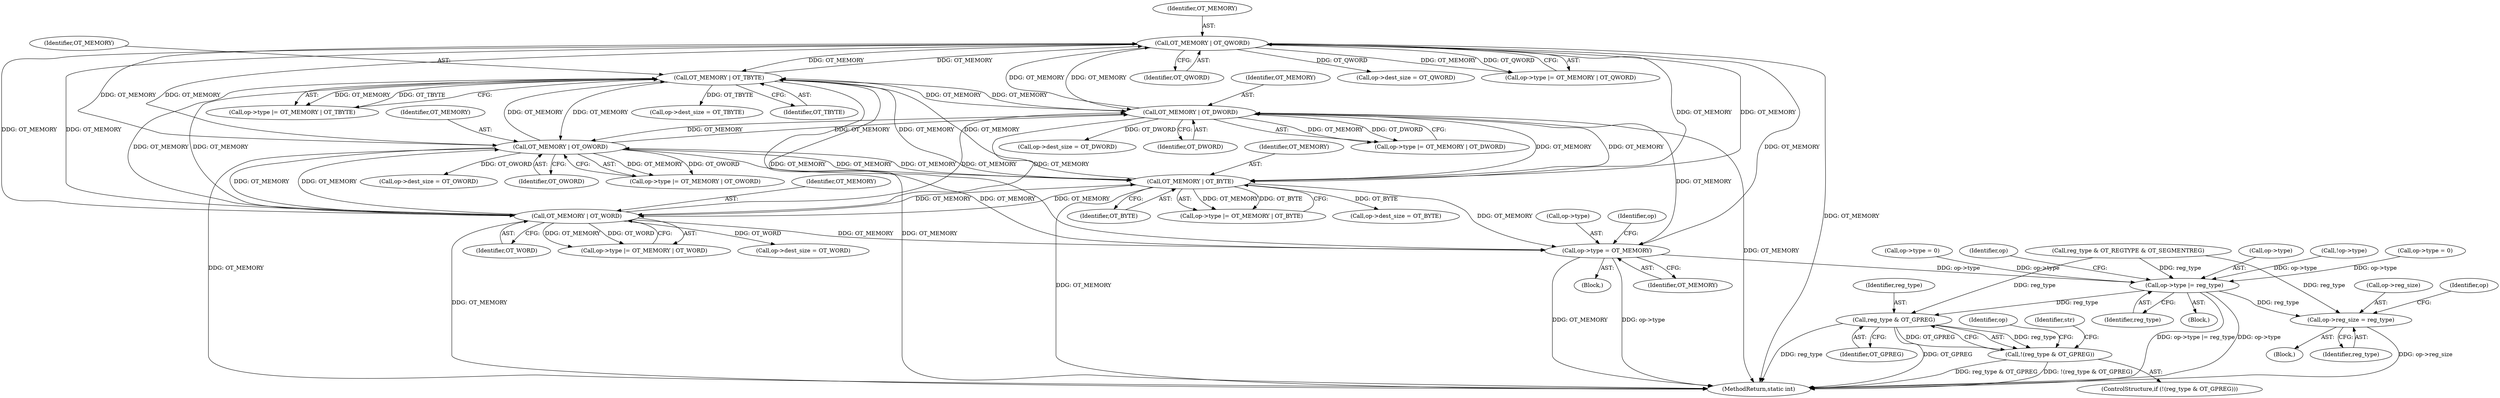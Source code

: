 digraph "0_radare2_9b46d38dd3c4de6048a488b655c7319f845af185@pointer" {
"1000326" [label="(Call,op->type = OT_MEMORY)"];
"1000247" [label="(Call,OT_MEMORY | OT_QWORD)"];
"1000297" [label="(Call,OT_MEMORY | OT_TBYTE)"];
"1000222" [label="(Call,OT_MEMORY | OT_DWORD)"];
"1000272" [label="(Call,OT_MEMORY | OT_OWORD)"];
"1000172" [label="(Call,OT_MEMORY | OT_BYTE)"];
"1000197" [label="(Call,OT_MEMORY | OT_WORD)"];
"1000577" [label="(Call,op->type |= reg_type)"];
"1000582" [label="(Call,op->reg_size = reg_type)"];
"1000594" [label="(Call,reg_type & OT_GPREG)"];
"1000593" [label="(Call,!(reg_type & OT_GPREG))"];
"1000327" [label="(Call,op->type)"];
"1000175" [label="(Call,op->dest_size = OT_BYTE)"];
"1000578" [label="(Call,op->type)"];
"1000249" [label="(Identifier,OT_QWORD)"];
"1000321" [label="(Call,!op->type)"];
"1000272" [label="(Call,OT_MEMORY | OT_OWORD)"];
"1000363" [label="(Identifier,str)"];
"1000268" [label="(Call,op->type |= OT_MEMORY | OT_OWORD)"];
"1000200" [label="(Call,op->dest_size = OT_WORD)"];
"1000583" [label="(Call,op->reg_size)"];
"1000330" [label="(Identifier,OT_MEMORY)"];
"1000168" [label="(Call,op->type |= OT_MEMORY | OT_BYTE)"];
"1000273" [label="(Identifier,OT_MEMORY)"];
"1000173" [label="(Identifier,OT_MEMORY)"];
"1000325" [label="(Block,)"];
"1000300" [label="(Call,op->dest_size = OT_TBYTE)"];
"1000598" [label="(Call,op->type = 0)"];
"1000223" [label="(Identifier,OT_MEMORY)"];
"1000596" [label="(Identifier,OT_GPREG)"];
"1000174" [label="(Identifier,OT_BYTE)"];
"1000577" [label="(Call,op->type |= reg_type)"];
"1000275" [label="(Call,op->dest_size = OT_OWORD)"];
"1000222" [label="(Call,OT_MEMORY | OT_DWORD)"];
"1000198" [label="(Identifier,OT_MEMORY)"];
"1000297" [label="(Call,OT_MEMORY | OT_TBYTE)"];
"1000274" [label="(Identifier,OT_OWORD)"];
"1000197" [label="(Call,OT_MEMORY | OT_WORD)"];
"1000298" [label="(Identifier,OT_MEMORY)"];
"1000589" [label="(Identifier,op)"];
"1000193" [label="(Call,op->type |= OT_MEMORY | OT_WORD)"];
"1000326" [label="(Call,op->type = OT_MEMORY)"];
"1000479" [label="(Block,)"];
"1000489" [label="(Call,op->type = 0)"];
"1000199" [label="(Identifier,OT_WORD)"];
"1000333" [label="(Identifier,op)"];
"1000225" [label="(Call,op->dest_size = OT_DWORD)"];
"1000582" [label="(Call,op->reg_size = reg_type)"];
"1000248" [label="(Identifier,OT_MEMORY)"];
"1000586" [label="(Identifier,reg_type)"];
"1000247" [label="(Call,OT_MEMORY | OT_QWORD)"];
"1000593" [label="(Call,!(reg_type & OT_GPREG))"];
"1000944" [label="(MethodReturn,static int)"];
"1000224" [label="(Identifier,OT_DWORD)"];
"1000576" [label="(Block,)"];
"1000548" [label="(Call,reg_type & OT_REGTYPE & OT_SEGMENTREG)"];
"1000592" [label="(ControlStructure,if (!(reg_type & OT_GPREG)))"];
"1000250" [label="(Call,op->dest_size = OT_QWORD)"];
"1000243" [label="(Call,op->type |= OT_MEMORY | OT_QWORD)"];
"1000299" [label="(Identifier,OT_TBYTE)"];
"1000218" [label="(Call,op->type |= OT_MEMORY | OT_DWORD)"];
"1000600" [label="(Identifier,op)"];
"1000594" [label="(Call,reg_type & OT_GPREG)"];
"1000584" [label="(Identifier,op)"];
"1000172" [label="(Call,OT_MEMORY | OT_BYTE)"];
"1000293" [label="(Call,op->type |= OT_MEMORY | OT_TBYTE)"];
"1000595" [label="(Identifier,reg_type)"];
"1000581" [label="(Identifier,reg_type)"];
"1000326" -> "1000325"  [label="AST: "];
"1000326" -> "1000330"  [label="CFG: "];
"1000327" -> "1000326"  [label="AST: "];
"1000330" -> "1000326"  [label="AST: "];
"1000333" -> "1000326"  [label="CFG: "];
"1000326" -> "1000944"  [label="DDG: OT_MEMORY"];
"1000326" -> "1000944"  [label="DDG: op->type"];
"1000247" -> "1000326"  [label="DDG: OT_MEMORY"];
"1000297" -> "1000326"  [label="DDG: OT_MEMORY"];
"1000222" -> "1000326"  [label="DDG: OT_MEMORY"];
"1000272" -> "1000326"  [label="DDG: OT_MEMORY"];
"1000172" -> "1000326"  [label="DDG: OT_MEMORY"];
"1000197" -> "1000326"  [label="DDG: OT_MEMORY"];
"1000326" -> "1000577"  [label="DDG: op->type"];
"1000247" -> "1000243"  [label="AST: "];
"1000247" -> "1000249"  [label="CFG: "];
"1000248" -> "1000247"  [label="AST: "];
"1000249" -> "1000247"  [label="AST: "];
"1000243" -> "1000247"  [label="CFG: "];
"1000247" -> "1000944"  [label="DDG: OT_MEMORY"];
"1000247" -> "1000172"  [label="DDG: OT_MEMORY"];
"1000247" -> "1000197"  [label="DDG: OT_MEMORY"];
"1000247" -> "1000222"  [label="DDG: OT_MEMORY"];
"1000247" -> "1000243"  [label="DDG: OT_MEMORY"];
"1000247" -> "1000243"  [label="DDG: OT_QWORD"];
"1000297" -> "1000247"  [label="DDG: OT_MEMORY"];
"1000222" -> "1000247"  [label="DDG: OT_MEMORY"];
"1000272" -> "1000247"  [label="DDG: OT_MEMORY"];
"1000172" -> "1000247"  [label="DDG: OT_MEMORY"];
"1000197" -> "1000247"  [label="DDG: OT_MEMORY"];
"1000247" -> "1000250"  [label="DDG: OT_QWORD"];
"1000247" -> "1000272"  [label="DDG: OT_MEMORY"];
"1000247" -> "1000297"  [label="DDG: OT_MEMORY"];
"1000297" -> "1000293"  [label="AST: "];
"1000297" -> "1000299"  [label="CFG: "];
"1000298" -> "1000297"  [label="AST: "];
"1000299" -> "1000297"  [label="AST: "];
"1000293" -> "1000297"  [label="CFG: "];
"1000297" -> "1000944"  [label="DDG: OT_MEMORY"];
"1000297" -> "1000172"  [label="DDG: OT_MEMORY"];
"1000297" -> "1000197"  [label="DDG: OT_MEMORY"];
"1000297" -> "1000222"  [label="DDG: OT_MEMORY"];
"1000297" -> "1000272"  [label="DDG: OT_MEMORY"];
"1000297" -> "1000293"  [label="DDG: OT_MEMORY"];
"1000297" -> "1000293"  [label="DDG: OT_TBYTE"];
"1000222" -> "1000297"  [label="DDG: OT_MEMORY"];
"1000272" -> "1000297"  [label="DDG: OT_MEMORY"];
"1000172" -> "1000297"  [label="DDG: OT_MEMORY"];
"1000197" -> "1000297"  [label="DDG: OT_MEMORY"];
"1000297" -> "1000300"  [label="DDG: OT_TBYTE"];
"1000222" -> "1000218"  [label="AST: "];
"1000222" -> "1000224"  [label="CFG: "];
"1000223" -> "1000222"  [label="AST: "];
"1000224" -> "1000222"  [label="AST: "];
"1000218" -> "1000222"  [label="CFG: "];
"1000222" -> "1000944"  [label="DDG: OT_MEMORY"];
"1000222" -> "1000172"  [label="DDG: OT_MEMORY"];
"1000222" -> "1000197"  [label="DDG: OT_MEMORY"];
"1000222" -> "1000218"  [label="DDG: OT_MEMORY"];
"1000222" -> "1000218"  [label="DDG: OT_DWORD"];
"1000272" -> "1000222"  [label="DDG: OT_MEMORY"];
"1000172" -> "1000222"  [label="DDG: OT_MEMORY"];
"1000197" -> "1000222"  [label="DDG: OT_MEMORY"];
"1000222" -> "1000225"  [label="DDG: OT_DWORD"];
"1000222" -> "1000272"  [label="DDG: OT_MEMORY"];
"1000272" -> "1000268"  [label="AST: "];
"1000272" -> "1000274"  [label="CFG: "];
"1000273" -> "1000272"  [label="AST: "];
"1000274" -> "1000272"  [label="AST: "];
"1000268" -> "1000272"  [label="CFG: "];
"1000272" -> "1000944"  [label="DDG: OT_MEMORY"];
"1000272" -> "1000172"  [label="DDG: OT_MEMORY"];
"1000272" -> "1000197"  [label="DDG: OT_MEMORY"];
"1000272" -> "1000268"  [label="DDG: OT_MEMORY"];
"1000272" -> "1000268"  [label="DDG: OT_OWORD"];
"1000172" -> "1000272"  [label="DDG: OT_MEMORY"];
"1000197" -> "1000272"  [label="DDG: OT_MEMORY"];
"1000272" -> "1000275"  [label="DDG: OT_OWORD"];
"1000172" -> "1000168"  [label="AST: "];
"1000172" -> "1000174"  [label="CFG: "];
"1000173" -> "1000172"  [label="AST: "];
"1000174" -> "1000172"  [label="AST: "];
"1000168" -> "1000172"  [label="CFG: "];
"1000172" -> "1000944"  [label="DDG: OT_MEMORY"];
"1000172" -> "1000168"  [label="DDG: OT_MEMORY"];
"1000172" -> "1000168"  [label="DDG: OT_BYTE"];
"1000197" -> "1000172"  [label="DDG: OT_MEMORY"];
"1000172" -> "1000175"  [label="DDG: OT_BYTE"];
"1000172" -> "1000197"  [label="DDG: OT_MEMORY"];
"1000197" -> "1000193"  [label="AST: "];
"1000197" -> "1000199"  [label="CFG: "];
"1000198" -> "1000197"  [label="AST: "];
"1000199" -> "1000197"  [label="AST: "];
"1000193" -> "1000197"  [label="CFG: "];
"1000197" -> "1000944"  [label="DDG: OT_MEMORY"];
"1000197" -> "1000193"  [label="DDG: OT_MEMORY"];
"1000197" -> "1000193"  [label="DDG: OT_WORD"];
"1000197" -> "1000200"  [label="DDG: OT_WORD"];
"1000577" -> "1000576"  [label="AST: "];
"1000577" -> "1000581"  [label="CFG: "];
"1000578" -> "1000577"  [label="AST: "];
"1000581" -> "1000577"  [label="AST: "];
"1000584" -> "1000577"  [label="CFG: "];
"1000577" -> "1000944"  [label="DDG: op->type |= reg_type"];
"1000577" -> "1000944"  [label="DDG: op->type"];
"1000598" -> "1000577"  [label="DDG: op->type"];
"1000321" -> "1000577"  [label="DDG: op->type"];
"1000489" -> "1000577"  [label="DDG: op->type"];
"1000548" -> "1000577"  [label="DDG: reg_type"];
"1000577" -> "1000582"  [label="DDG: reg_type"];
"1000577" -> "1000594"  [label="DDG: reg_type"];
"1000582" -> "1000479"  [label="AST: "];
"1000582" -> "1000586"  [label="CFG: "];
"1000583" -> "1000582"  [label="AST: "];
"1000586" -> "1000582"  [label="AST: "];
"1000589" -> "1000582"  [label="CFG: "];
"1000582" -> "1000944"  [label="DDG: op->reg_size"];
"1000548" -> "1000582"  [label="DDG: reg_type"];
"1000594" -> "1000593"  [label="AST: "];
"1000594" -> "1000596"  [label="CFG: "];
"1000595" -> "1000594"  [label="AST: "];
"1000596" -> "1000594"  [label="AST: "];
"1000593" -> "1000594"  [label="CFG: "];
"1000594" -> "1000944"  [label="DDG: reg_type"];
"1000594" -> "1000944"  [label="DDG: OT_GPREG"];
"1000594" -> "1000593"  [label="DDG: reg_type"];
"1000594" -> "1000593"  [label="DDG: OT_GPREG"];
"1000548" -> "1000594"  [label="DDG: reg_type"];
"1000593" -> "1000592"  [label="AST: "];
"1000363" -> "1000593"  [label="CFG: "];
"1000600" -> "1000593"  [label="CFG: "];
"1000593" -> "1000944"  [label="DDG: reg_type & OT_GPREG"];
"1000593" -> "1000944"  [label="DDG: !(reg_type & OT_GPREG)"];
}
